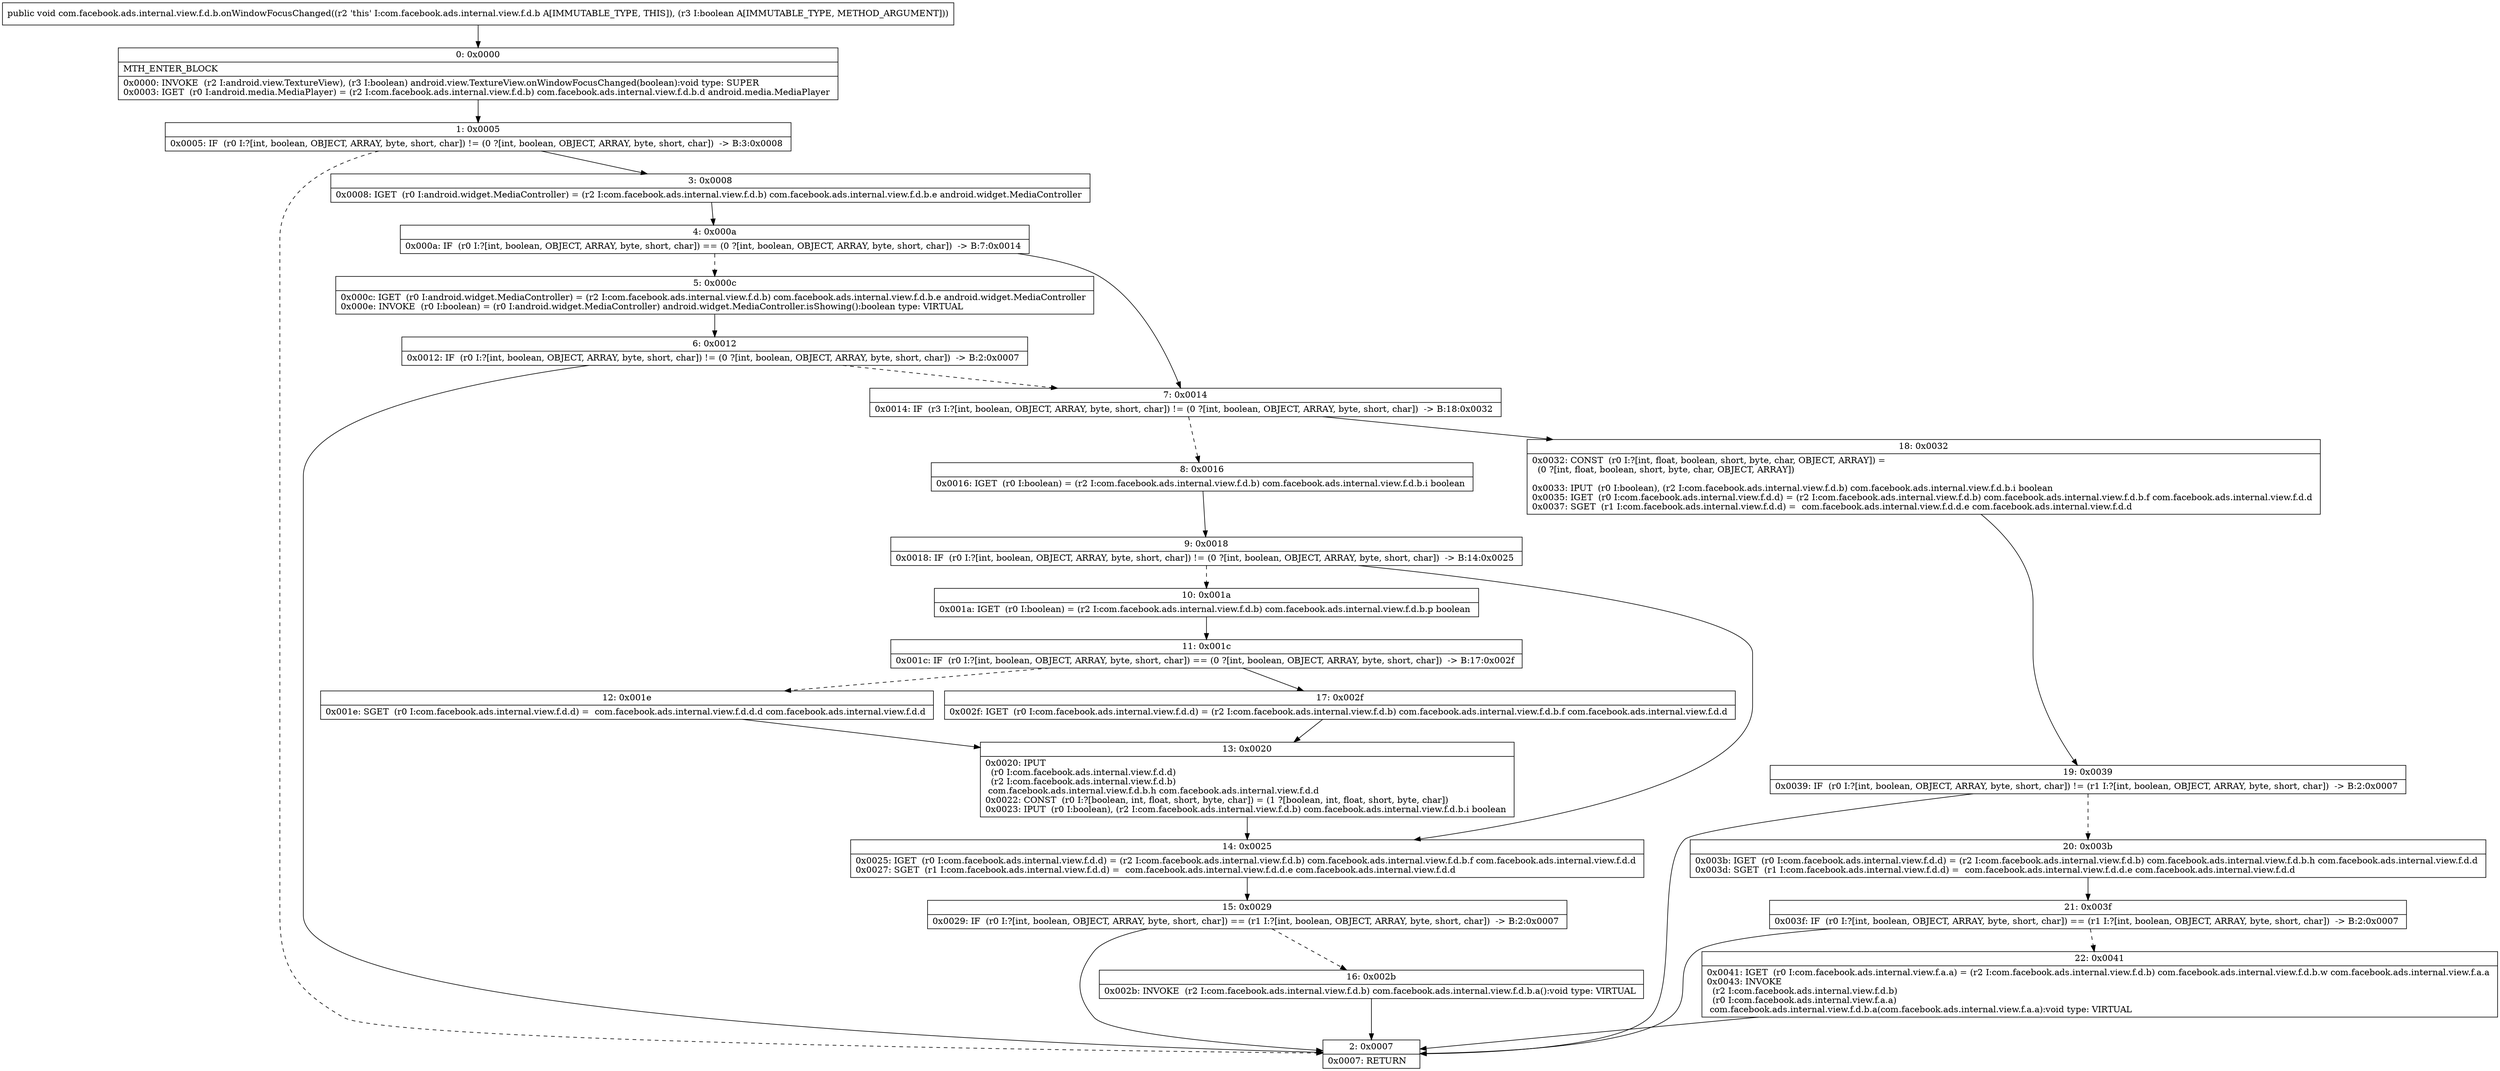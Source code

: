 digraph "CFG forcom.facebook.ads.internal.view.f.d.b.onWindowFocusChanged(Z)V" {
Node_0 [shape=record,label="{0\:\ 0x0000|MTH_ENTER_BLOCK\l|0x0000: INVOKE  (r2 I:android.view.TextureView), (r3 I:boolean) android.view.TextureView.onWindowFocusChanged(boolean):void type: SUPER \l0x0003: IGET  (r0 I:android.media.MediaPlayer) = (r2 I:com.facebook.ads.internal.view.f.d.b) com.facebook.ads.internal.view.f.d.b.d android.media.MediaPlayer \l}"];
Node_1 [shape=record,label="{1\:\ 0x0005|0x0005: IF  (r0 I:?[int, boolean, OBJECT, ARRAY, byte, short, char]) != (0 ?[int, boolean, OBJECT, ARRAY, byte, short, char])  \-\> B:3:0x0008 \l}"];
Node_2 [shape=record,label="{2\:\ 0x0007|0x0007: RETURN   \l}"];
Node_3 [shape=record,label="{3\:\ 0x0008|0x0008: IGET  (r0 I:android.widget.MediaController) = (r2 I:com.facebook.ads.internal.view.f.d.b) com.facebook.ads.internal.view.f.d.b.e android.widget.MediaController \l}"];
Node_4 [shape=record,label="{4\:\ 0x000a|0x000a: IF  (r0 I:?[int, boolean, OBJECT, ARRAY, byte, short, char]) == (0 ?[int, boolean, OBJECT, ARRAY, byte, short, char])  \-\> B:7:0x0014 \l}"];
Node_5 [shape=record,label="{5\:\ 0x000c|0x000c: IGET  (r0 I:android.widget.MediaController) = (r2 I:com.facebook.ads.internal.view.f.d.b) com.facebook.ads.internal.view.f.d.b.e android.widget.MediaController \l0x000e: INVOKE  (r0 I:boolean) = (r0 I:android.widget.MediaController) android.widget.MediaController.isShowing():boolean type: VIRTUAL \l}"];
Node_6 [shape=record,label="{6\:\ 0x0012|0x0012: IF  (r0 I:?[int, boolean, OBJECT, ARRAY, byte, short, char]) != (0 ?[int, boolean, OBJECT, ARRAY, byte, short, char])  \-\> B:2:0x0007 \l}"];
Node_7 [shape=record,label="{7\:\ 0x0014|0x0014: IF  (r3 I:?[int, boolean, OBJECT, ARRAY, byte, short, char]) != (0 ?[int, boolean, OBJECT, ARRAY, byte, short, char])  \-\> B:18:0x0032 \l}"];
Node_8 [shape=record,label="{8\:\ 0x0016|0x0016: IGET  (r0 I:boolean) = (r2 I:com.facebook.ads.internal.view.f.d.b) com.facebook.ads.internal.view.f.d.b.i boolean \l}"];
Node_9 [shape=record,label="{9\:\ 0x0018|0x0018: IF  (r0 I:?[int, boolean, OBJECT, ARRAY, byte, short, char]) != (0 ?[int, boolean, OBJECT, ARRAY, byte, short, char])  \-\> B:14:0x0025 \l}"];
Node_10 [shape=record,label="{10\:\ 0x001a|0x001a: IGET  (r0 I:boolean) = (r2 I:com.facebook.ads.internal.view.f.d.b) com.facebook.ads.internal.view.f.d.b.p boolean \l}"];
Node_11 [shape=record,label="{11\:\ 0x001c|0x001c: IF  (r0 I:?[int, boolean, OBJECT, ARRAY, byte, short, char]) == (0 ?[int, boolean, OBJECT, ARRAY, byte, short, char])  \-\> B:17:0x002f \l}"];
Node_12 [shape=record,label="{12\:\ 0x001e|0x001e: SGET  (r0 I:com.facebook.ads.internal.view.f.d.d) =  com.facebook.ads.internal.view.f.d.d.d com.facebook.ads.internal.view.f.d.d \l}"];
Node_13 [shape=record,label="{13\:\ 0x0020|0x0020: IPUT  \l  (r0 I:com.facebook.ads.internal.view.f.d.d)\l  (r2 I:com.facebook.ads.internal.view.f.d.b)\l com.facebook.ads.internal.view.f.d.b.h com.facebook.ads.internal.view.f.d.d \l0x0022: CONST  (r0 I:?[boolean, int, float, short, byte, char]) = (1 ?[boolean, int, float, short, byte, char]) \l0x0023: IPUT  (r0 I:boolean), (r2 I:com.facebook.ads.internal.view.f.d.b) com.facebook.ads.internal.view.f.d.b.i boolean \l}"];
Node_14 [shape=record,label="{14\:\ 0x0025|0x0025: IGET  (r0 I:com.facebook.ads.internal.view.f.d.d) = (r2 I:com.facebook.ads.internal.view.f.d.b) com.facebook.ads.internal.view.f.d.b.f com.facebook.ads.internal.view.f.d.d \l0x0027: SGET  (r1 I:com.facebook.ads.internal.view.f.d.d) =  com.facebook.ads.internal.view.f.d.d.e com.facebook.ads.internal.view.f.d.d \l}"];
Node_15 [shape=record,label="{15\:\ 0x0029|0x0029: IF  (r0 I:?[int, boolean, OBJECT, ARRAY, byte, short, char]) == (r1 I:?[int, boolean, OBJECT, ARRAY, byte, short, char])  \-\> B:2:0x0007 \l}"];
Node_16 [shape=record,label="{16\:\ 0x002b|0x002b: INVOKE  (r2 I:com.facebook.ads.internal.view.f.d.b) com.facebook.ads.internal.view.f.d.b.a():void type: VIRTUAL \l}"];
Node_17 [shape=record,label="{17\:\ 0x002f|0x002f: IGET  (r0 I:com.facebook.ads.internal.view.f.d.d) = (r2 I:com.facebook.ads.internal.view.f.d.b) com.facebook.ads.internal.view.f.d.b.f com.facebook.ads.internal.view.f.d.d \l}"];
Node_18 [shape=record,label="{18\:\ 0x0032|0x0032: CONST  (r0 I:?[int, float, boolean, short, byte, char, OBJECT, ARRAY]) = \l  (0 ?[int, float, boolean, short, byte, char, OBJECT, ARRAY])\l \l0x0033: IPUT  (r0 I:boolean), (r2 I:com.facebook.ads.internal.view.f.d.b) com.facebook.ads.internal.view.f.d.b.i boolean \l0x0035: IGET  (r0 I:com.facebook.ads.internal.view.f.d.d) = (r2 I:com.facebook.ads.internal.view.f.d.b) com.facebook.ads.internal.view.f.d.b.f com.facebook.ads.internal.view.f.d.d \l0x0037: SGET  (r1 I:com.facebook.ads.internal.view.f.d.d) =  com.facebook.ads.internal.view.f.d.d.e com.facebook.ads.internal.view.f.d.d \l}"];
Node_19 [shape=record,label="{19\:\ 0x0039|0x0039: IF  (r0 I:?[int, boolean, OBJECT, ARRAY, byte, short, char]) != (r1 I:?[int, boolean, OBJECT, ARRAY, byte, short, char])  \-\> B:2:0x0007 \l}"];
Node_20 [shape=record,label="{20\:\ 0x003b|0x003b: IGET  (r0 I:com.facebook.ads.internal.view.f.d.d) = (r2 I:com.facebook.ads.internal.view.f.d.b) com.facebook.ads.internal.view.f.d.b.h com.facebook.ads.internal.view.f.d.d \l0x003d: SGET  (r1 I:com.facebook.ads.internal.view.f.d.d) =  com.facebook.ads.internal.view.f.d.d.e com.facebook.ads.internal.view.f.d.d \l}"];
Node_21 [shape=record,label="{21\:\ 0x003f|0x003f: IF  (r0 I:?[int, boolean, OBJECT, ARRAY, byte, short, char]) == (r1 I:?[int, boolean, OBJECT, ARRAY, byte, short, char])  \-\> B:2:0x0007 \l}"];
Node_22 [shape=record,label="{22\:\ 0x0041|0x0041: IGET  (r0 I:com.facebook.ads.internal.view.f.a.a) = (r2 I:com.facebook.ads.internal.view.f.d.b) com.facebook.ads.internal.view.f.d.b.w com.facebook.ads.internal.view.f.a.a \l0x0043: INVOKE  \l  (r2 I:com.facebook.ads.internal.view.f.d.b)\l  (r0 I:com.facebook.ads.internal.view.f.a.a)\l com.facebook.ads.internal.view.f.d.b.a(com.facebook.ads.internal.view.f.a.a):void type: VIRTUAL \l}"];
MethodNode[shape=record,label="{public void com.facebook.ads.internal.view.f.d.b.onWindowFocusChanged((r2 'this' I:com.facebook.ads.internal.view.f.d.b A[IMMUTABLE_TYPE, THIS]), (r3 I:boolean A[IMMUTABLE_TYPE, METHOD_ARGUMENT])) }"];
MethodNode -> Node_0;
Node_0 -> Node_1;
Node_1 -> Node_2[style=dashed];
Node_1 -> Node_3;
Node_3 -> Node_4;
Node_4 -> Node_5[style=dashed];
Node_4 -> Node_7;
Node_5 -> Node_6;
Node_6 -> Node_2;
Node_6 -> Node_7[style=dashed];
Node_7 -> Node_8[style=dashed];
Node_7 -> Node_18;
Node_8 -> Node_9;
Node_9 -> Node_10[style=dashed];
Node_9 -> Node_14;
Node_10 -> Node_11;
Node_11 -> Node_12[style=dashed];
Node_11 -> Node_17;
Node_12 -> Node_13;
Node_13 -> Node_14;
Node_14 -> Node_15;
Node_15 -> Node_2;
Node_15 -> Node_16[style=dashed];
Node_16 -> Node_2;
Node_17 -> Node_13;
Node_18 -> Node_19;
Node_19 -> Node_2;
Node_19 -> Node_20[style=dashed];
Node_20 -> Node_21;
Node_21 -> Node_2;
Node_21 -> Node_22[style=dashed];
Node_22 -> Node_2;
}

